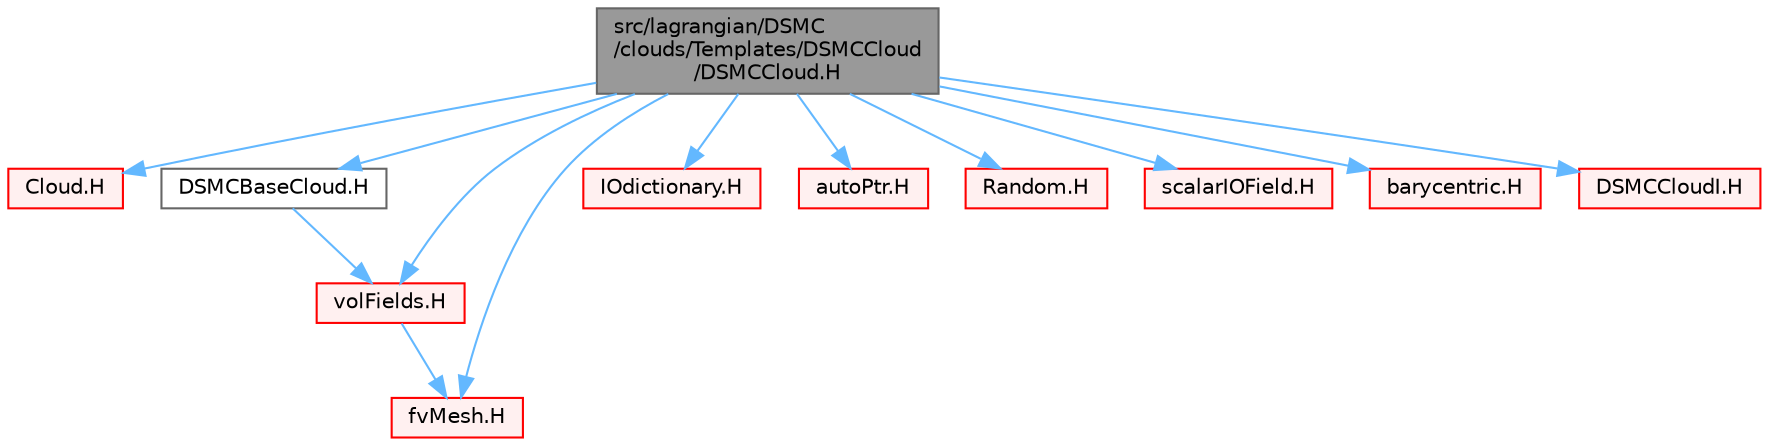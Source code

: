 digraph "src/lagrangian/DSMC/clouds/Templates/DSMCCloud/DSMCCloud.H"
{
 // LATEX_PDF_SIZE
  bgcolor="transparent";
  edge [fontname=Helvetica,fontsize=10,labelfontname=Helvetica,labelfontsize=10];
  node [fontname=Helvetica,fontsize=10,shape=box,height=0.2,width=0.4];
  Node1 [id="Node000001",label="src/lagrangian/DSMC\l/clouds/Templates/DSMCCloud\l/DSMCCloud.H",height=0.2,width=0.4,color="gray40", fillcolor="grey60", style="filled", fontcolor="black",tooltip=" "];
  Node1 -> Node2 [id="edge1_Node000001_Node000002",color="steelblue1",style="solid",tooltip=" "];
  Node2 [id="Node000002",label="Cloud.H",height=0.2,width=0.4,color="red", fillcolor="#FFF0F0", style="filled",URL="$Cloud_8H.html",tooltip=" "];
  Node1 -> Node287 [id="edge2_Node000001_Node000287",color="steelblue1",style="solid",tooltip=" "];
  Node287 [id="Node000287",label="DSMCBaseCloud.H",height=0.2,width=0.4,color="grey40", fillcolor="white", style="filled",URL="$DSMCBaseCloud_8H.html",tooltip=" "];
  Node287 -> Node288 [id="edge3_Node000287_Node000288",color="steelblue1",style="solid",tooltip=" "];
  Node288 [id="Node000288",label="volFields.H",height=0.2,width=0.4,color="red", fillcolor="#FFF0F0", style="filled",URL="$volFields_8H.html",tooltip=" "];
  Node288 -> Node348 [id="edge4_Node000288_Node000348",color="steelblue1",style="solid",tooltip=" "];
  Node348 [id="Node000348",label="fvMesh.H",height=0.2,width=0.4,color="red", fillcolor="#FFF0F0", style="filled",URL="$fvMesh_8H.html",tooltip=" "];
  Node1 -> Node359 [id="edge5_Node000001_Node000359",color="steelblue1",style="solid",tooltip=" "];
  Node359 [id="Node000359",label="IOdictionary.H",height=0.2,width=0.4,color="red", fillcolor="#FFF0F0", style="filled",URL="$IOdictionary_8H.html",tooltip=" "];
  Node1 -> Node90 [id="edge6_Node000001_Node000090",color="steelblue1",style="solid",tooltip=" "];
  Node90 [id="Node000090",label="autoPtr.H",height=0.2,width=0.4,color="red", fillcolor="#FFF0F0", style="filled",URL="$autoPtr_8H.html",tooltip=" "];
  Node1 -> Node383 [id="edge7_Node000001_Node000383",color="steelblue1",style="solid",tooltip=" "];
  Node383 [id="Node000383",label="Random.H",height=0.2,width=0.4,color="red", fillcolor="#FFF0F0", style="filled",URL="$Random_8H.html",tooltip=" "];
  Node1 -> Node348 [id="edge8_Node000001_Node000348",color="steelblue1",style="solid",tooltip=" "];
  Node1 -> Node288 [id="edge9_Node000001_Node000288",color="steelblue1",style="solid",tooltip=" "];
  Node1 -> Node387 [id="edge10_Node000001_Node000387",color="steelblue1",style="solid",tooltip=" "];
  Node387 [id="Node000387",label="scalarIOField.H",height=0.2,width=0.4,color="red", fillcolor="#FFF0F0", style="filled",URL="$scalarIOField_8H.html",tooltip=" "];
  Node1 -> Node388 [id="edge11_Node000001_Node000388",color="steelblue1",style="solid",tooltip=" "];
  Node388 [id="Node000388",label="barycentric.H",height=0.2,width=0.4,color="red", fillcolor="#FFF0F0", style="filled",URL="$barycentric_8H.html",tooltip=" "];
  Node1 -> Node391 [id="edge12_Node000001_Node000391",color="steelblue1",style="solid",tooltip=" "];
  Node391 [id="Node000391",label="DSMCCloudI.H",height=0.2,width=0.4,color="red", fillcolor="#FFF0F0", style="filled",URL="$DSMCCloudI_8H.html",tooltip=" "];
}
